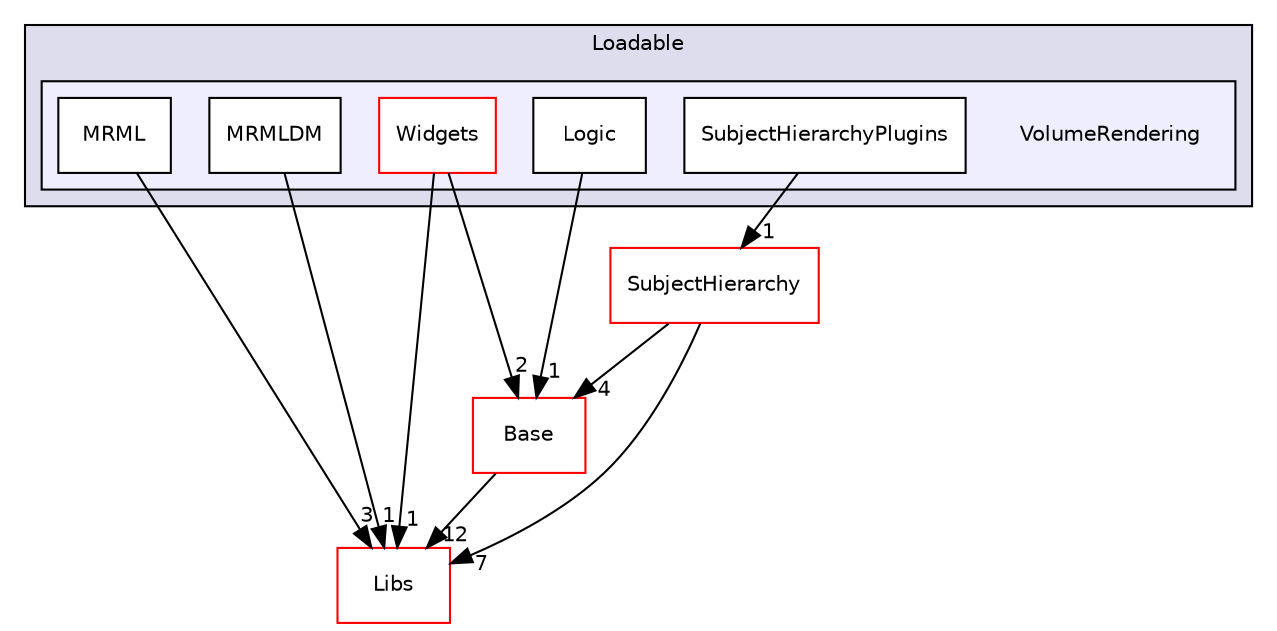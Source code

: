 digraph "Modules/Loadable/VolumeRendering" {
  bgcolor=transparent;
  compound=true
  node [ fontsize="10", fontname="Helvetica"];
  edge [ labelfontsize="10", labelfontname="Helvetica"];
  subgraph clusterdir_d01fdafe93af837a1755aeb3a6390699 {
    graph [ bgcolor="#ddddee", pencolor="black", label="Loadable" fontname="Helvetica", fontsize="10", URL="dir_d01fdafe93af837a1755aeb3a6390699.html"]
  subgraph clusterdir_c12f7f1f51823e34c0f7350e4103bbbd {
    graph [ bgcolor="#eeeeff", pencolor="black", label="" URL="dir_c12f7f1f51823e34c0f7350e4103bbbd.html"];
    dir_c12f7f1f51823e34c0f7350e4103bbbd [shape=plaintext label="VolumeRendering"];
    dir_9ef31c6746029a60ed3db0a3dab6d926 [shape=box label="Logic" color="black" fillcolor="white" style="filled" URL="dir_9ef31c6746029a60ed3db0a3dab6d926.html"];
    dir_5b7e30f23e82c29f6d5cec1ffcca41ef [shape=box label="MRML" color="black" fillcolor="white" style="filled" URL="dir_5b7e30f23e82c29f6d5cec1ffcca41ef.html"];
    dir_99586aefd57c725794d9b26b83ab152b [shape=box label="MRMLDM" color="black" fillcolor="white" style="filled" URL="dir_99586aefd57c725794d9b26b83ab152b.html"];
    dir_73e905b12d6d1ad4f9c212bb94f71b32 [shape=box label="SubjectHierarchyPlugins" color="black" fillcolor="white" style="filled" URL="dir_73e905b12d6d1ad4f9c212bb94f71b32.html"];
    dir_a1c7e4e35398fc1225612c4666e20bfb [shape=box label="Widgets" color="red" fillcolor="white" style="filled" URL="dir_a1c7e4e35398fc1225612c4666e20bfb.html"];
  }
  }
  dir_6e6cb9563333489fde7459b1f95e59a5 [shape=box label="Libs" color="red" URL="dir_6e6cb9563333489fde7459b1f95e59a5.html"];
  dir_628593db0cdce5a76fb85526ae5aa762 [shape=box label="Base" color="red" URL="dir_628593db0cdce5a76fb85526ae5aa762.html"];
  dir_1694c2d71873d62d036e188d77c435ae [shape=box label="SubjectHierarchy" color="red" URL="dir_1694c2d71873d62d036e188d77c435ae.html"];
  dir_5b7e30f23e82c29f6d5cec1ffcca41ef->dir_6e6cb9563333489fde7459b1f95e59a5 [headlabel="3", labeldistance=1.5 headhref="dir_000127_000012.html"];
  dir_73e905b12d6d1ad4f9c212bb94f71b32->dir_1694c2d71873d62d036e188d77c435ae [headlabel="1", labeldistance=1.5 headhref="dir_000129_000102.html"];
  dir_a1c7e4e35398fc1225612c4666e20bfb->dir_6e6cb9563333489fde7459b1f95e59a5 [headlabel="1", labeldistance=1.5 headhref="dir_000130_000012.html"];
  dir_a1c7e4e35398fc1225612c4666e20bfb->dir_628593db0cdce5a76fb85526ae5aa762 [headlabel="2", labeldistance=1.5 headhref="dir_000130_000002.html"];
  dir_9ef31c6746029a60ed3db0a3dab6d926->dir_628593db0cdce5a76fb85526ae5aa762 [headlabel="1", labeldistance=1.5 headhref="dir_000126_000002.html"];
  dir_99586aefd57c725794d9b26b83ab152b->dir_6e6cb9563333489fde7459b1f95e59a5 [headlabel="1", labeldistance=1.5 headhref="dir_000128_000012.html"];
  dir_628593db0cdce5a76fb85526ae5aa762->dir_6e6cb9563333489fde7459b1f95e59a5 [headlabel="12", labeldistance=1.5 headhref="dir_000002_000012.html"];
  dir_1694c2d71873d62d036e188d77c435ae->dir_6e6cb9563333489fde7459b1f95e59a5 [headlabel="7", labeldistance=1.5 headhref="dir_000102_000012.html"];
  dir_1694c2d71873d62d036e188d77c435ae->dir_628593db0cdce5a76fb85526ae5aa762 [headlabel="4", labeldistance=1.5 headhref="dir_000102_000002.html"];
}
